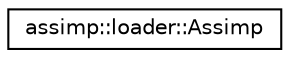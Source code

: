 digraph "Graphical Class Hierarchy"
{
  edge [fontname="Helvetica",fontsize="10",labelfontname="Helvetica",labelfontsize="10"];
  node [fontname="Helvetica",fontsize="10",shape=record];
  rankdir="LR";
  Node1 [label="assimp::loader::Assimp",height=0.2,width=0.4,color="black", fillcolor="white", style="filled",URL="$structassimp_1_1loader_1_1_assimp.html"];
}
